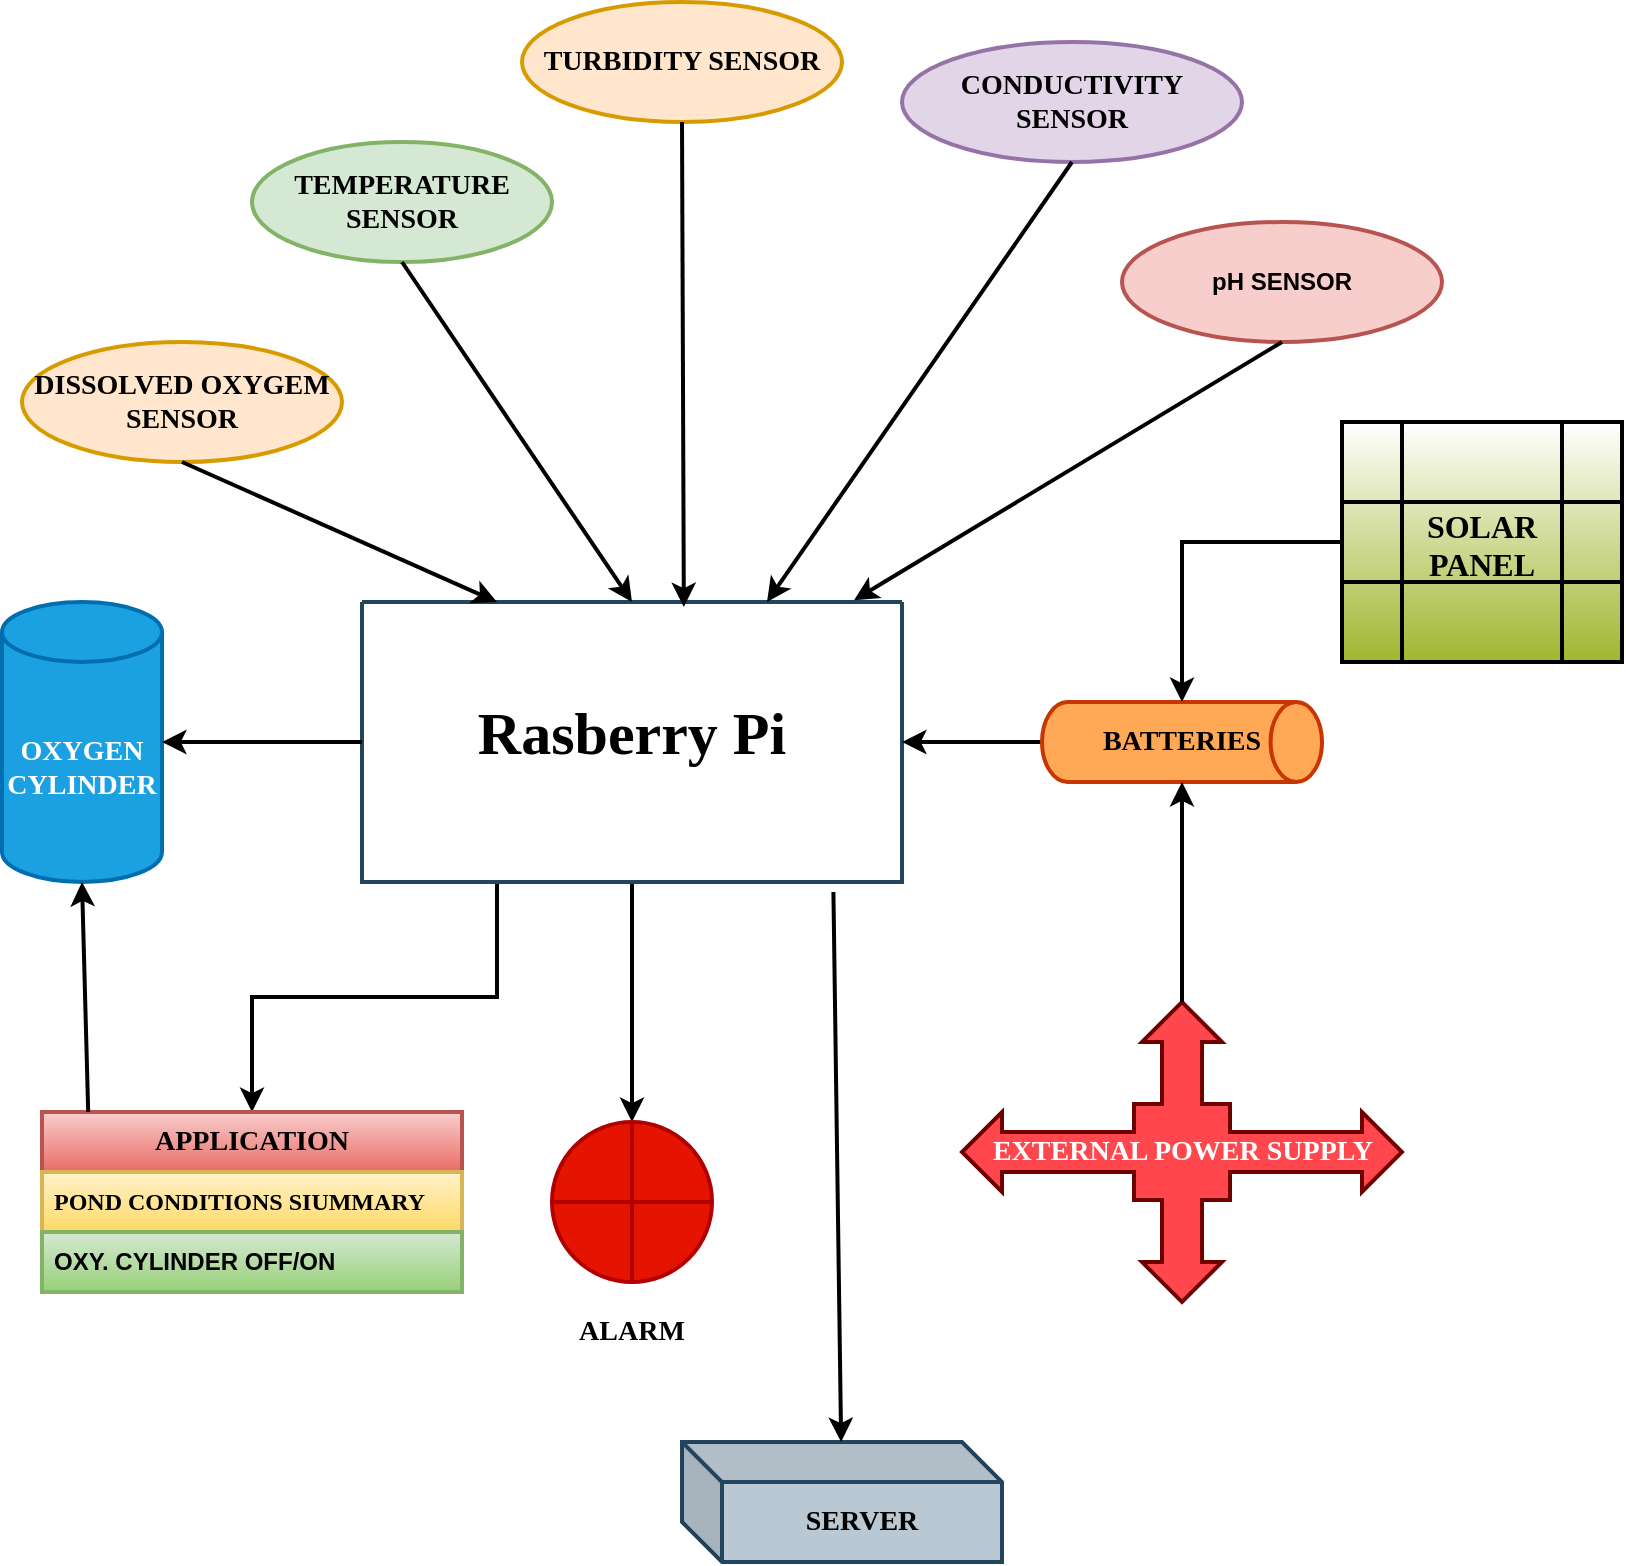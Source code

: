 <mxfile version="24.2.5" type="github">
  <diagram name="Page-1" id="S0aJQYVcPxbasOS-IDLJ">
    <mxGraphModel dx="1750" dy="870" grid="0" gridSize="10" guides="1" tooltips="1" connect="1" arrows="1" fold="1" page="1" pageScale="1" pageWidth="850" pageHeight="1100" math="0" shadow="0">
      <root>
        <mxCell id="0" />
        <mxCell id="1" parent="0" />
        <mxCell id="ntfW1qbjTHWhpwdi0cqG-65" style="edgeStyle=orthogonalEdgeStyle;rounded=0;orthogonalLoop=1;jettySize=auto;html=1;strokeWidth=2;" parent="1" source="ntfW1qbjTHWhpwdi0cqG-1" target="ntfW1qbjTHWhpwdi0cqG-63" edge="1">
          <mxGeometry relative="1" as="geometry" />
        </mxCell>
        <mxCell id="ntfW1qbjTHWhpwdi0cqG-70" style="edgeStyle=orthogonalEdgeStyle;rounded=0;orthogonalLoop=1;jettySize=auto;html=1;exitX=0.25;exitY=1;exitDx=0;exitDy=0;strokeWidth=2;" parent="1" source="ntfW1qbjTHWhpwdi0cqG-1" target="ntfW1qbjTHWhpwdi0cqG-66" edge="1">
          <mxGeometry relative="1" as="geometry" />
        </mxCell>
        <mxCell id="ntfW1qbjTHWhpwdi0cqG-1" value="" style="swimlane;startSize=0;fillColor=#5599ce;strokeColor=#23445d;strokeWidth=2;" parent="1" vertex="1">
          <mxGeometry x="200" y="410" width="270" height="140" as="geometry" />
        </mxCell>
        <mxCell id="ntfW1qbjTHWhpwdi0cqG-36" value="&lt;font size=&quot;1&quot; face=&quot;Times New Roman&quot;&gt;&lt;b style=&quot;font-size: 30px;&quot;&gt;Rasberry Pi&lt;/b&gt;&lt;/font&gt;" style="text;html=1;align=center;verticalAlign=middle;whiteSpace=wrap;rounded=0;strokeWidth=2;" parent="ntfW1qbjTHWhpwdi0cqG-1" vertex="1">
          <mxGeometry x="35" y="50" width="200" height="30" as="geometry" />
        </mxCell>
        <mxCell id="ntfW1qbjTHWhpwdi0cqG-7" value="&lt;b&gt;&lt;font style=&quot;font-size: 14px;&quot; face=&quot;Times New Roman&quot;&gt;TEMPERATURE SENSOR&lt;/font&gt;&lt;/b&gt;" style="ellipse;whiteSpace=wrap;html=1;fillColor=#d5e8d4;strokeColor=#82b366;strokeWidth=2;" parent="1" vertex="1">
          <mxGeometry x="145" y="180" width="150" height="60" as="geometry" />
        </mxCell>
        <mxCell id="ntfW1qbjTHWhpwdi0cqG-8" value="&lt;b&gt;&lt;font style=&quot;font-size: 14px;&quot; face=&quot;Times New Roman&quot;&gt;TURBIDITY SENSOR&lt;/font&gt;&lt;/b&gt;" style="ellipse;whiteSpace=wrap;html=1;fillColor=#ffe6cc;strokeColor=#d79b00;strokeWidth=2;" parent="1" vertex="1">
          <mxGeometry x="280" y="110" width="160" height="60" as="geometry" />
        </mxCell>
        <mxCell id="ntfW1qbjTHWhpwdi0cqG-9" value="&lt;b&gt;pH SENSOR&lt;/b&gt;" style="ellipse;whiteSpace=wrap;html=1;fillColor=#f8cecc;strokeColor=#b85450;strokeWidth=2;" parent="1" vertex="1">
          <mxGeometry x="580" y="220" width="160" height="60" as="geometry" />
        </mxCell>
        <mxCell id="ntfW1qbjTHWhpwdi0cqG-10" value="&lt;b&gt;&lt;font style=&quot;font-size: 14px;&quot; face=&quot;Times New Roman&quot;&gt;CONDUCTIVITY SENSOR&lt;/font&gt;&lt;/b&gt;" style="ellipse;whiteSpace=wrap;html=1;fillColor=#e1d5e7;strokeColor=#9673a6;strokeWidth=2;" parent="1" vertex="1">
          <mxGeometry x="470" y="130" width="170" height="60" as="geometry" />
        </mxCell>
        <mxCell id="ntfW1qbjTHWhpwdi0cqG-57" value="&lt;b&gt;&lt;font style=&quot;font-size: 14px;&quot; face=&quot;Times New Roman&quot;&gt;OXYGEN CYLINDER&lt;/font&gt;&lt;/b&gt;" style="shape=cylinder3;whiteSpace=wrap;html=1;boundedLbl=1;backgroundOutline=1;size=15;fillColor=#1ba1e2;fontColor=#ffffff;strokeColor=#006EAF;strokeWidth=2;" parent="1" vertex="1">
          <mxGeometry x="20" y="410" width="80" height="140" as="geometry" />
        </mxCell>
        <mxCell id="ntfW1qbjTHWhpwdi0cqG-58" style="edgeStyle=orthogonalEdgeStyle;rounded=0;orthogonalLoop=1;jettySize=auto;html=1;entryX=1;entryY=0.5;entryDx=0;entryDy=0;entryPerimeter=0;strokeWidth=2;" parent="1" source="ntfW1qbjTHWhpwdi0cqG-1" target="ntfW1qbjTHWhpwdi0cqG-57" edge="1">
          <mxGeometry relative="1" as="geometry" />
        </mxCell>
        <mxCell id="ntfW1qbjTHWhpwdi0cqG-59" value="&lt;b&gt;&lt;font face=&quot;Times New Roman&quot; style=&quot;font-size: 14px;&quot;&gt;SERVER&lt;/font&gt;&lt;/b&gt;" style="shape=cube;whiteSpace=wrap;html=1;boundedLbl=1;backgroundOutline=1;darkOpacity=0.05;darkOpacity2=0.1;fillColor=#bac8d3;strokeColor=#23445d;strokeWidth=2;" parent="1" vertex="1">
          <mxGeometry x="360" y="830" width="160" height="60" as="geometry" />
        </mxCell>
        <mxCell id="ntfW1qbjTHWhpwdi0cqG-63" value="" style="shape=orEllipse;perimeter=ellipsePerimeter;whiteSpace=wrap;html=1;backgroundOutline=1;fillColor=#e51400;strokeColor=#B20000;fontColor=#ffffff;strokeWidth=2;" parent="1" vertex="1">
          <mxGeometry x="295" y="670" width="80" height="80" as="geometry" />
        </mxCell>
        <mxCell id="ntfW1qbjTHWhpwdi0cqG-64" value="&lt;b&gt;&lt;font style=&quot;font-size: 14px;&quot; face=&quot;Times New Roman&quot;&gt;ALARM&lt;/font&gt;&lt;/b&gt;" style="text;html=1;align=center;verticalAlign=middle;whiteSpace=wrap;rounded=0;strokeWidth=2;" parent="1" vertex="1">
          <mxGeometry x="305" y="760" width="60" height="30" as="geometry" />
        </mxCell>
        <mxCell id="ntfW1qbjTHWhpwdi0cqG-66" value="&lt;b&gt;&lt;font style=&quot;font-size: 14px;&quot; face=&quot;Times New Roman&quot;&gt;APPLICATION&lt;/font&gt;&lt;/b&gt;" style="swimlane;fontStyle=0;childLayout=stackLayout;horizontal=1;startSize=30;horizontalStack=0;resizeParent=1;resizeParentMax=0;resizeLast=0;collapsible=1;marginBottom=0;whiteSpace=wrap;html=1;fillColor=#f8cecc;gradientColor=#ea6b66;strokeColor=#b85450;strokeWidth=2;" parent="1" vertex="1">
          <mxGeometry x="40" y="665" width="210" height="90" as="geometry" />
        </mxCell>
        <mxCell id="ntfW1qbjTHWhpwdi0cqG-67" value="&lt;b&gt;&lt;font style=&quot;font-size: 12px;&quot; face=&quot;Times New Roman&quot;&gt;POND CONDITIONS SIUMMARY&lt;/font&gt;&lt;/b&gt;" style="text;strokeColor=#d6b656;fillColor=#fff2cc;align=left;verticalAlign=middle;spacingLeft=4;spacingRight=4;overflow=hidden;points=[[0,0.5],[1,0.5]];portConstraint=eastwest;rotatable=0;whiteSpace=wrap;html=1;gradientColor=#ffd966;strokeWidth=2;" parent="ntfW1qbjTHWhpwdi0cqG-66" vertex="1">
          <mxGeometry y="30" width="210" height="30" as="geometry" />
        </mxCell>
        <mxCell id="ntfW1qbjTHWhpwdi0cqG-69" value="&lt;b&gt;OXY. CYLINDER OFF/ON&lt;/b&gt;" style="text;strokeColor=#82b366;fillColor=#d5e8d4;align=left;verticalAlign=middle;spacingLeft=4;spacingRight=4;overflow=hidden;points=[[0,0.5],[1,0.5]];portConstraint=eastwest;rotatable=0;whiteSpace=wrap;html=1;gradientColor=#97d077;strokeWidth=2;" parent="ntfW1qbjTHWhpwdi0cqG-66" vertex="1">
          <mxGeometry y="60" width="210" height="30" as="geometry" />
        </mxCell>
        <mxCell id="ntfW1qbjTHWhpwdi0cqG-87" style="edgeStyle=orthogonalEdgeStyle;rounded=0;orthogonalLoop=1;jettySize=auto;html=1;entryX=1;entryY=0.5;entryDx=0;entryDy=0;strokeWidth=2;" parent="1" source="ntfW1qbjTHWhpwdi0cqG-72" target="ntfW1qbjTHWhpwdi0cqG-1" edge="1">
          <mxGeometry relative="1" as="geometry" />
        </mxCell>
        <mxCell id="ntfW1qbjTHWhpwdi0cqG-72" value="&lt;b&gt;&lt;font style=&quot;font-size: 14px;&quot; face=&quot;Times New Roman&quot;&gt;BATTERIES&lt;/font&gt;&lt;/b&gt;" style="strokeWidth=2;html=1;shape=mxgraph.flowchart.direct_data;whiteSpace=wrap;fillColor=#FFA856;fontColor=#000000;strokeColor=#C73500;" parent="1" vertex="1">
          <mxGeometry x="540" y="460" width="140" height="40" as="geometry" />
        </mxCell>
        <mxCell id="ntfW1qbjTHWhpwdi0cqG-92" value="" style="edgeStyle=orthogonalEdgeStyle;rounded=0;orthogonalLoop=1;jettySize=auto;html=1;strokeWidth=2;" parent="1" source="ntfW1qbjTHWhpwdi0cqG-73" target="ntfW1qbjTHWhpwdi0cqG-72" edge="1">
          <mxGeometry relative="1" as="geometry" />
        </mxCell>
        <mxCell id="ntfW1qbjTHWhpwdi0cqG-73" value="" style="shape=table;startSize=0;container=1;collapsible=0;childLayout=tableLayout;fontSize=16;fillColor=default;gradientColor=#a0b62f;swimlaneFillColor=none;strokeWidth=2;" parent="1" vertex="1">
          <mxGeometry x="690" y="320" width="140" height="120" as="geometry" />
        </mxCell>
        <mxCell id="ntfW1qbjTHWhpwdi0cqG-74" value="" style="shape=tableRow;horizontal=0;startSize=0;swimlaneHead=0;swimlaneBody=0;strokeColor=inherit;top=0;left=0;bottom=0;right=0;collapsible=0;dropTarget=0;fillColor=none;points=[[0,0.5],[1,0.5]];portConstraint=eastwest;fontSize=16;strokeWidth=2;" parent="ntfW1qbjTHWhpwdi0cqG-73" vertex="1">
          <mxGeometry width="140" height="40" as="geometry" />
        </mxCell>
        <mxCell id="ntfW1qbjTHWhpwdi0cqG-75" value="" style="shape=partialRectangle;html=1;whiteSpace=wrap;connectable=0;strokeColor=inherit;overflow=hidden;fillColor=none;top=0;left=0;bottom=0;right=0;pointerEvents=1;fontSize=16;strokeWidth=2;" parent="ntfW1qbjTHWhpwdi0cqG-74" vertex="1">
          <mxGeometry width="30" height="40" as="geometry">
            <mxRectangle width="30" height="40" as="alternateBounds" />
          </mxGeometry>
        </mxCell>
        <mxCell id="ntfW1qbjTHWhpwdi0cqG-76" value="" style="shape=partialRectangle;html=1;whiteSpace=wrap;connectable=0;strokeColor=inherit;overflow=hidden;fillColor=none;top=0;left=0;bottom=0;right=0;pointerEvents=1;fontSize=16;strokeWidth=2;" parent="ntfW1qbjTHWhpwdi0cqG-74" vertex="1">
          <mxGeometry x="30" width="80" height="40" as="geometry">
            <mxRectangle width="80" height="40" as="alternateBounds" />
          </mxGeometry>
        </mxCell>
        <mxCell id="ntfW1qbjTHWhpwdi0cqG-77" value="" style="shape=partialRectangle;html=1;whiteSpace=wrap;connectable=0;strokeColor=inherit;overflow=hidden;fillColor=none;top=0;left=0;bottom=0;right=0;pointerEvents=1;fontSize=16;strokeWidth=2;" parent="ntfW1qbjTHWhpwdi0cqG-74" vertex="1">
          <mxGeometry x="110" width="30" height="40" as="geometry">
            <mxRectangle width="30" height="40" as="alternateBounds" />
          </mxGeometry>
        </mxCell>
        <mxCell id="ntfW1qbjTHWhpwdi0cqG-78" value="" style="shape=tableRow;horizontal=0;startSize=0;swimlaneHead=0;swimlaneBody=0;strokeColor=inherit;top=0;left=0;bottom=0;right=0;collapsible=0;dropTarget=0;fillColor=none;points=[[0,0.5],[1,0.5]];portConstraint=eastwest;fontSize=16;strokeWidth=2;" parent="ntfW1qbjTHWhpwdi0cqG-73" vertex="1">
          <mxGeometry y="40" width="140" height="40" as="geometry" />
        </mxCell>
        <mxCell id="ntfW1qbjTHWhpwdi0cqG-79" value="" style="shape=partialRectangle;html=1;whiteSpace=wrap;connectable=0;strokeColor=inherit;overflow=hidden;fillColor=none;top=0;left=0;bottom=0;right=0;pointerEvents=1;fontSize=16;strokeWidth=2;" parent="ntfW1qbjTHWhpwdi0cqG-78" vertex="1">
          <mxGeometry width="30" height="40" as="geometry">
            <mxRectangle width="30" height="40" as="alternateBounds" />
          </mxGeometry>
        </mxCell>
        <mxCell id="ntfW1qbjTHWhpwdi0cqG-80" value="&lt;b&gt;&lt;font style=&quot;font-size: 16px;&quot; face=&quot;Times New Roman&quot;&gt;SOLAR PANEL&lt;/font&gt;&lt;/b&gt;" style="shape=partialRectangle;html=1;whiteSpace=wrap;connectable=0;strokeColor=inherit;overflow=hidden;fillColor=none;top=0;left=0;bottom=0;right=0;pointerEvents=1;fontSize=16;strokeWidth=2;" parent="ntfW1qbjTHWhpwdi0cqG-78" vertex="1">
          <mxGeometry x="30" width="80" height="40" as="geometry">
            <mxRectangle width="80" height="40" as="alternateBounds" />
          </mxGeometry>
        </mxCell>
        <mxCell id="ntfW1qbjTHWhpwdi0cqG-81" value="" style="shape=partialRectangle;html=1;whiteSpace=wrap;connectable=0;strokeColor=inherit;overflow=hidden;fillColor=none;top=0;left=0;bottom=0;right=0;pointerEvents=1;fontSize=16;strokeWidth=2;" parent="ntfW1qbjTHWhpwdi0cqG-78" vertex="1">
          <mxGeometry x="110" width="30" height="40" as="geometry">
            <mxRectangle width="30" height="40" as="alternateBounds" />
          </mxGeometry>
        </mxCell>
        <mxCell id="ntfW1qbjTHWhpwdi0cqG-82" value="" style="shape=tableRow;horizontal=0;startSize=0;swimlaneHead=0;swimlaneBody=0;strokeColor=inherit;top=0;left=0;bottom=0;right=0;collapsible=0;dropTarget=0;fillColor=none;points=[[0,0.5],[1,0.5]];portConstraint=eastwest;fontSize=16;strokeWidth=2;" parent="ntfW1qbjTHWhpwdi0cqG-73" vertex="1">
          <mxGeometry y="80" width="140" height="40" as="geometry" />
        </mxCell>
        <mxCell id="ntfW1qbjTHWhpwdi0cqG-83" value="" style="shape=partialRectangle;html=1;whiteSpace=wrap;connectable=0;strokeColor=inherit;overflow=hidden;fillColor=none;top=0;left=0;bottom=0;right=0;pointerEvents=1;fontSize=16;strokeWidth=2;" parent="ntfW1qbjTHWhpwdi0cqG-82" vertex="1">
          <mxGeometry width="30" height="40" as="geometry">
            <mxRectangle width="30" height="40" as="alternateBounds" />
          </mxGeometry>
        </mxCell>
        <mxCell id="ntfW1qbjTHWhpwdi0cqG-84" value="" style="shape=partialRectangle;html=1;whiteSpace=wrap;connectable=0;strokeColor=inherit;overflow=hidden;fillColor=none;top=0;left=0;bottom=0;right=0;pointerEvents=1;fontSize=16;strokeWidth=2;" parent="ntfW1qbjTHWhpwdi0cqG-82" vertex="1">
          <mxGeometry x="30" width="80" height="40" as="geometry">
            <mxRectangle width="80" height="40" as="alternateBounds" />
          </mxGeometry>
        </mxCell>
        <mxCell id="ntfW1qbjTHWhpwdi0cqG-85" value="" style="shape=partialRectangle;html=1;whiteSpace=wrap;connectable=0;strokeColor=inherit;overflow=hidden;fillColor=none;top=0;left=0;bottom=0;right=0;pointerEvents=1;fontSize=16;strokeWidth=2;" parent="ntfW1qbjTHWhpwdi0cqG-82" vertex="1">
          <mxGeometry x="110" width="30" height="40" as="geometry">
            <mxRectangle width="30" height="40" as="alternateBounds" />
          </mxGeometry>
        </mxCell>
        <mxCell id="ntfW1qbjTHWhpwdi0cqG-88" value="&lt;b&gt;&lt;font style=&quot;font-size: 14px;&quot; face=&quot;Times New Roman&quot;&gt;EXTERNAL POWER SUPPLY&lt;/font&gt;&lt;/b&gt;" style="html=1;shadow=0;dashed=0;align=center;verticalAlign=middle;shape=mxgraph.arrows2.calloutQuadArrow;dy=10;dx=20;notch=24;arrowHead=10;fillColor=#FF474D;fontColor=#ffffff;strokeColor=#6F0000;strokeWidth=2;" parent="1" vertex="1">
          <mxGeometry x="500" y="610" width="220" height="150" as="geometry" />
        </mxCell>
        <mxCell id="ntfW1qbjTHWhpwdi0cqG-89" style="edgeStyle=orthogonalEdgeStyle;rounded=0;orthogonalLoop=1;jettySize=auto;html=1;entryX=0.5;entryY=1;entryDx=0;entryDy=0;entryPerimeter=0;strokeWidth=2;" parent="1" source="ntfW1qbjTHWhpwdi0cqG-88" target="ntfW1qbjTHWhpwdi0cqG-72" edge="1">
          <mxGeometry relative="1" as="geometry" />
        </mxCell>
        <mxCell id="knFjcRGyGVWMB6tc085J-2" value="&lt;b&gt;&lt;font style=&quot;font-size: 14px;&quot; face=&quot;Times New Roman&quot;&gt;DISSOLVED OXYGEM SENSOR&lt;/font&gt;&lt;/b&gt;" style="ellipse;whiteSpace=wrap;html=1;fillColor=#ffe6cc;strokeColor=#d79b00;strokeWidth=2;" vertex="1" parent="1">
          <mxGeometry x="30" y="280" width="160" height="60" as="geometry" />
        </mxCell>
        <mxCell id="knFjcRGyGVWMB6tc085J-3" value="" style="endArrow=classic;html=1;rounded=0;hachureGap=4;fontFamily=Architects Daughter;fontSource=https%3A%2F%2Ffonts.googleapis.com%2Fcss%3Ffamily%3DArchitects%2BDaughter;exitX=0.5;exitY=1;exitDx=0;exitDy=0;entryX=0.25;entryY=0;entryDx=0;entryDy=0;strokeWidth=2;" edge="1" parent="1" source="knFjcRGyGVWMB6tc085J-2" target="ntfW1qbjTHWhpwdi0cqG-1">
          <mxGeometry width="50" height="50" relative="1" as="geometry">
            <mxPoint x="420" y="340" as="sourcePoint" />
            <mxPoint x="470" y="290" as="targetPoint" />
          </mxGeometry>
        </mxCell>
        <mxCell id="knFjcRGyGVWMB6tc085J-4" value="" style="endArrow=classic;html=1;rounded=0;hachureGap=4;fontFamily=Architects Daughter;fontSource=https%3A%2F%2Ffonts.googleapis.com%2Fcss%3Ffamily%3DArchitects%2BDaughter;exitX=0.5;exitY=1;exitDx=0;exitDy=0;entryX=0.5;entryY=0;entryDx=0;entryDy=0;strokeWidth=2;" edge="1" parent="1" source="ntfW1qbjTHWhpwdi0cqG-7" target="ntfW1qbjTHWhpwdi0cqG-1">
          <mxGeometry width="50" height="50" relative="1" as="geometry">
            <mxPoint x="248" y="291" as="sourcePoint" />
            <mxPoint x="358" y="390" as="targetPoint" />
          </mxGeometry>
        </mxCell>
        <mxCell id="knFjcRGyGVWMB6tc085J-5" value="" style="endArrow=classic;html=1;rounded=0;hachureGap=4;fontFamily=Architects Daughter;fontSource=https%3A%2F%2Ffonts.googleapis.com%2Fcss%3Ffamily%3DArchitects%2BDaughter;exitX=0.5;exitY=1;exitDx=0;exitDy=0;entryX=0.596;entryY=0.018;entryDx=0;entryDy=0;entryPerimeter=0;strokeWidth=2;" edge="1" parent="1" source="ntfW1qbjTHWhpwdi0cqG-8" target="ntfW1qbjTHWhpwdi0cqG-1">
          <mxGeometry width="50" height="50" relative="1" as="geometry">
            <mxPoint x="420" y="340" as="sourcePoint" />
            <mxPoint x="470" y="290" as="targetPoint" />
          </mxGeometry>
        </mxCell>
        <mxCell id="knFjcRGyGVWMB6tc085J-6" value="" style="endArrow=classic;html=1;rounded=0;hachureGap=4;fontFamily=Architects Daughter;fontSource=https%3A%2F%2Ffonts.googleapis.com%2Fcss%3Ffamily%3DArchitects%2BDaughter;exitX=0.5;exitY=1;exitDx=0;exitDy=0;entryX=0.75;entryY=0;entryDx=0;entryDy=0;strokeWidth=2;" edge="1" parent="1" source="ntfW1qbjTHWhpwdi0cqG-10" target="ntfW1qbjTHWhpwdi0cqG-1">
          <mxGeometry width="50" height="50" relative="1" as="geometry">
            <mxPoint x="420" y="340" as="sourcePoint" />
            <mxPoint x="470" y="290" as="targetPoint" />
          </mxGeometry>
        </mxCell>
        <mxCell id="knFjcRGyGVWMB6tc085J-7" value="" style="endArrow=classic;html=1;rounded=0;hachureGap=4;fontFamily=Architects Daughter;fontSource=https%3A%2F%2Ffonts.googleapis.com%2Fcss%3Ffamily%3DArchitects%2BDaughter;exitX=0.5;exitY=1;exitDx=0;exitDy=0;entryX=0.911;entryY=-0.006;entryDx=0;entryDy=0;entryPerimeter=0;strokeWidth=2;" edge="1" parent="1" source="ntfW1qbjTHWhpwdi0cqG-9" target="ntfW1qbjTHWhpwdi0cqG-1">
          <mxGeometry width="50" height="50" relative="1" as="geometry">
            <mxPoint x="420" y="340" as="sourcePoint" />
            <mxPoint x="470" y="290" as="targetPoint" />
          </mxGeometry>
        </mxCell>
        <mxCell id="knFjcRGyGVWMB6tc085J-9" value="" style="endArrow=classic;html=1;rounded=0;hachureGap=4;fontFamily=Architects Daughter;fontSource=https%3A%2F%2Ffonts.googleapis.com%2Fcss%3Ffamily%3DArchitects%2BDaughter;entryX=0.5;entryY=1;entryDx=0;entryDy=0;entryPerimeter=0;strokeWidth=2;exitX=0.11;exitY=0;exitDx=0;exitDy=0;exitPerimeter=0;" edge="1" parent="1" source="ntfW1qbjTHWhpwdi0cqG-66" target="ntfW1qbjTHWhpwdi0cqG-57">
          <mxGeometry width="50" height="50" relative="1" as="geometry">
            <mxPoint x="60" y="660" as="sourcePoint" />
            <mxPoint x="470" y="620" as="targetPoint" />
          </mxGeometry>
        </mxCell>
        <mxCell id="knFjcRGyGVWMB6tc085J-10" value="" style="endArrow=classic;html=1;rounded=0;hachureGap=4;fontFamily=Architects Daughter;fontSource=https%3A%2F%2Ffonts.googleapis.com%2Fcss%3Ffamily%3DArchitects%2BDaughter;exitX=0.873;exitY=1.036;exitDx=0;exitDy=0;exitPerimeter=0;strokeWidth=2;" edge="1" parent="1" source="ntfW1qbjTHWhpwdi0cqG-1" target="ntfW1qbjTHWhpwdi0cqG-59">
          <mxGeometry width="50" height="50" relative="1" as="geometry">
            <mxPoint x="520" y="480" as="sourcePoint" />
            <mxPoint x="570" y="430" as="targetPoint" />
          </mxGeometry>
        </mxCell>
      </root>
    </mxGraphModel>
  </diagram>
</mxfile>
